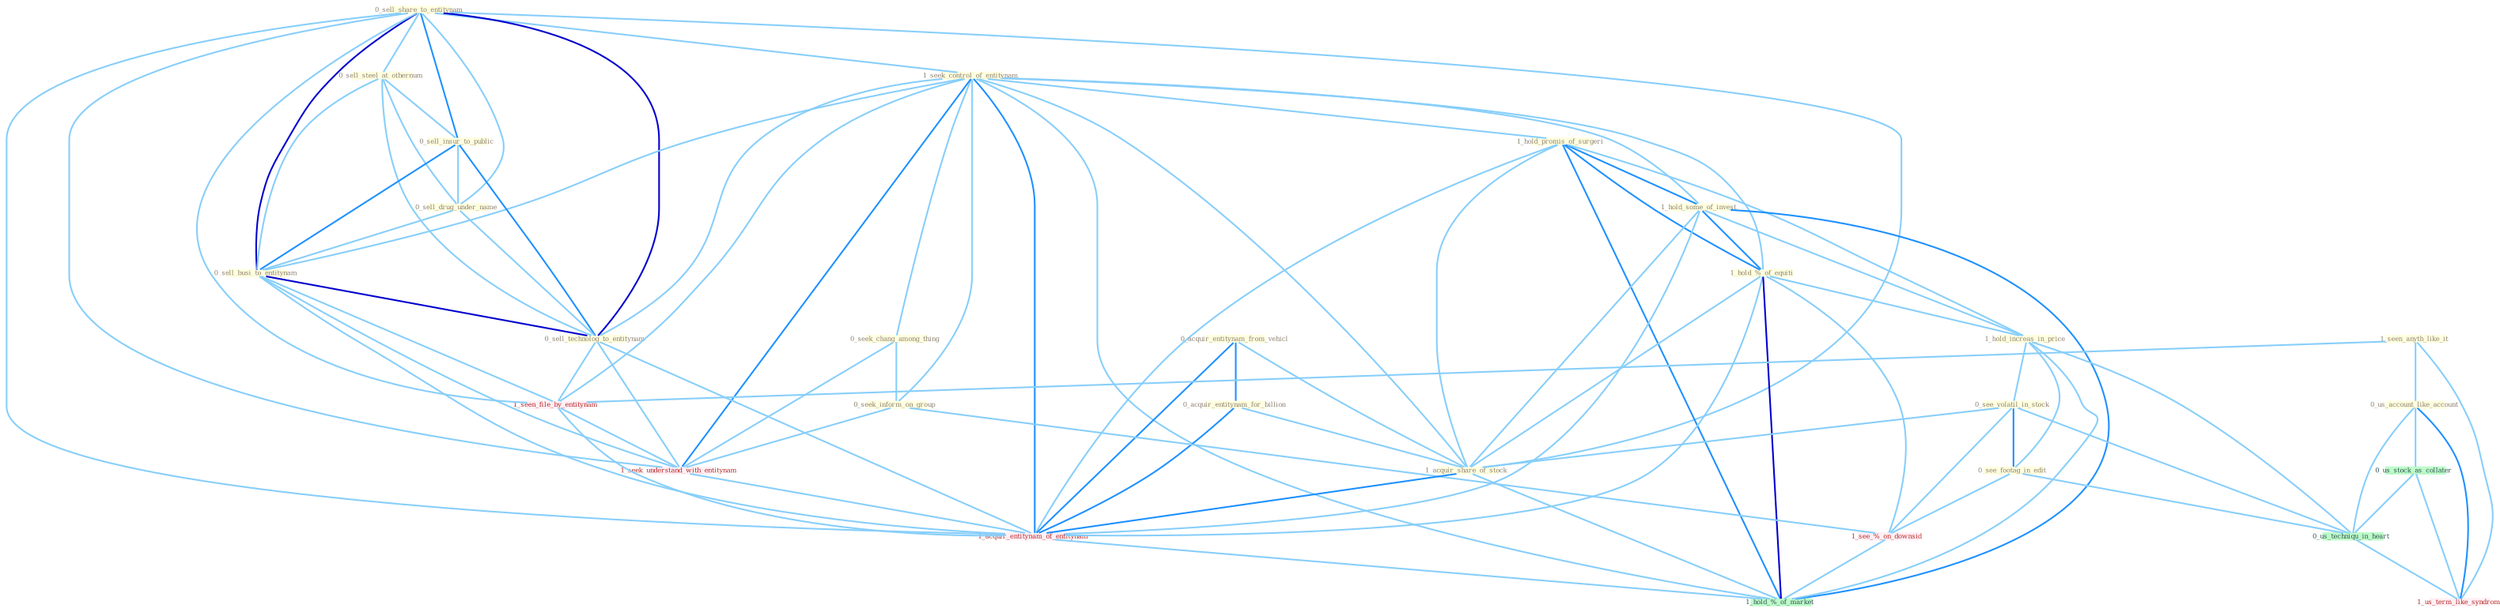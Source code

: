 Graph G{ 
    node
    [shape=polygon,style=filled,width=.5,height=.06,color="#BDFCC9",fixedsize=true,fontsize=4,
    fontcolor="#2f4f4f"];
    {node
    [color="#ffffe0", fontcolor="#8b7d6b"] "0_sell_share_to_entitynam " "1_seek_control_of_entitynam " "1_hold_promis_of_surgeri " "1_hold_some_of_invest " "0_acquir_entitynam_from_vehicl " "1_hold_%_of_equiti " "0_sell_steel_at_othernum " "1_hold_increas_in_price " "0_sell_insur_to_public " "0_acquir_entitynam_for_billion " "1_seen_anyth_like_it " "0_see_volatil_in_stock " "0_sell_drug_under_name " "0_sell_busi_to_entitynam " "0_seek_chang_among_thing " "0_seek_inform_on_group " "0_us_account_like_account " "1_acquir_share_of_stock " "0_see_footag_in_edit " "0_sell_technolog_to_entitynam "}
{node [color="#fff0f5", fontcolor="#b22222"] "1_seen_file_by_entitynam " "1_seek_understand_with_entitynam " "1_acquir_entitynam_of_entitynam " "1_see_%_on_downsid " "1_us_term_like_syndrom "}
edge [color="#B0E2FF"];

	"0_sell_share_to_entitynam " -- "1_seek_control_of_entitynam " [w="1", color="#87cefa" ];
	"0_sell_share_to_entitynam " -- "0_sell_steel_at_othernum " [w="1", color="#87cefa" ];
	"0_sell_share_to_entitynam " -- "0_sell_insur_to_public " [w="2", color="#1e90ff" , len=0.8];
	"0_sell_share_to_entitynam " -- "0_sell_drug_under_name " [w="1", color="#87cefa" ];
	"0_sell_share_to_entitynam " -- "0_sell_busi_to_entitynam " [w="3", color="#0000cd" , len=0.6];
	"0_sell_share_to_entitynam " -- "1_acquir_share_of_stock " [w="1", color="#87cefa" ];
	"0_sell_share_to_entitynam " -- "0_sell_technolog_to_entitynam " [w="3", color="#0000cd" , len=0.6];
	"0_sell_share_to_entitynam " -- "1_seen_file_by_entitynam " [w="1", color="#87cefa" ];
	"0_sell_share_to_entitynam " -- "1_seek_understand_with_entitynam " [w="1", color="#87cefa" ];
	"0_sell_share_to_entitynam " -- "1_acquir_entitynam_of_entitynam " [w="1", color="#87cefa" ];
	"1_seek_control_of_entitynam " -- "1_hold_promis_of_surgeri " [w="1", color="#87cefa" ];
	"1_seek_control_of_entitynam " -- "1_hold_some_of_invest " [w="1", color="#87cefa" ];
	"1_seek_control_of_entitynam " -- "1_hold_%_of_equiti " [w="1", color="#87cefa" ];
	"1_seek_control_of_entitynam " -- "0_sell_busi_to_entitynam " [w="1", color="#87cefa" ];
	"1_seek_control_of_entitynam " -- "0_seek_chang_among_thing " [w="1", color="#87cefa" ];
	"1_seek_control_of_entitynam " -- "0_seek_inform_on_group " [w="1", color="#87cefa" ];
	"1_seek_control_of_entitynam " -- "1_acquir_share_of_stock " [w="1", color="#87cefa" ];
	"1_seek_control_of_entitynam " -- "0_sell_technolog_to_entitynam " [w="1", color="#87cefa" ];
	"1_seek_control_of_entitynam " -- "1_seen_file_by_entitynam " [w="1", color="#87cefa" ];
	"1_seek_control_of_entitynam " -- "1_seek_understand_with_entitynam " [w="2", color="#1e90ff" , len=0.8];
	"1_seek_control_of_entitynam " -- "1_acquir_entitynam_of_entitynam " [w="2", color="#1e90ff" , len=0.8];
	"1_seek_control_of_entitynam " -- "1_hold_%_of_market " [w="1", color="#87cefa" ];
	"1_hold_promis_of_surgeri " -- "1_hold_some_of_invest " [w="2", color="#1e90ff" , len=0.8];
	"1_hold_promis_of_surgeri " -- "1_hold_%_of_equiti " [w="2", color="#1e90ff" , len=0.8];
	"1_hold_promis_of_surgeri " -- "1_hold_increas_in_price " [w="1", color="#87cefa" ];
	"1_hold_promis_of_surgeri " -- "1_acquir_share_of_stock " [w="1", color="#87cefa" ];
	"1_hold_promis_of_surgeri " -- "1_acquir_entitynam_of_entitynam " [w="1", color="#87cefa" ];
	"1_hold_promis_of_surgeri " -- "1_hold_%_of_market " [w="2", color="#1e90ff" , len=0.8];
	"1_hold_some_of_invest " -- "1_hold_%_of_equiti " [w="2", color="#1e90ff" , len=0.8];
	"1_hold_some_of_invest " -- "1_hold_increas_in_price " [w="1", color="#87cefa" ];
	"1_hold_some_of_invest " -- "1_acquir_share_of_stock " [w="1", color="#87cefa" ];
	"1_hold_some_of_invest " -- "1_acquir_entitynam_of_entitynam " [w="1", color="#87cefa" ];
	"1_hold_some_of_invest " -- "1_hold_%_of_market " [w="2", color="#1e90ff" , len=0.8];
	"0_acquir_entitynam_from_vehicl " -- "0_acquir_entitynam_for_billion " [w="2", color="#1e90ff" , len=0.8];
	"0_acquir_entitynam_from_vehicl " -- "1_acquir_share_of_stock " [w="1", color="#87cefa" ];
	"0_acquir_entitynam_from_vehicl " -- "1_acquir_entitynam_of_entitynam " [w="2", color="#1e90ff" , len=0.8];
	"1_hold_%_of_equiti " -- "1_hold_increas_in_price " [w="1", color="#87cefa" ];
	"1_hold_%_of_equiti " -- "1_acquir_share_of_stock " [w="1", color="#87cefa" ];
	"1_hold_%_of_equiti " -- "1_acquir_entitynam_of_entitynam " [w="1", color="#87cefa" ];
	"1_hold_%_of_equiti " -- "1_see_%_on_downsid " [w="1", color="#87cefa" ];
	"1_hold_%_of_equiti " -- "1_hold_%_of_market " [w="3", color="#0000cd" , len=0.6];
	"0_sell_steel_at_othernum " -- "0_sell_insur_to_public " [w="1", color="#87cefa" ];
	"0_sell_steel_at_othernum " -- "0_sell_drug_under_name " [w="1", color="#87cefa" ];
	"0_sell_steel_at_othernum " -- "0_sell_busi_to_entitynam " [w="1", color="#87cefa" ];
	"0_sell_steel_at_othernum " -- "0_sell_technolog_to_entitynam " [w="1", color="#87cefa" ];
	"1_hold_increas_in_price " -- "0_see_volatil_in_stock " [w="1", color="#87cefa" ];
	"1_hold_increas_in_price " -- "0_see_footag_in_edit " [w="1", color="#87cefa" ];
	"1_hold_increas_in_price " -- "0_us_techniqu_in_heart " [w="1", color="#87cefa" ];
	"1_hold_increas_in_price " -- "1_hold_%_of_market " [w="1", color="#87cefa" ];
	"0_sell_insur_to_public " -- "0_sell_drug_under_name " [w="1", color="#87cefa" ];
	"0_sell_insur_to_public " -- "0_sell_busi_to_entitynam " [w="2", color="#1e90ff" , len=0.8];
	"0_sell_insur_to_public " -- "0_sell_technolog_to_entitynam " [w="2", color="#1e90ff" , len=0.8];
	"0_acquir_entitynam_for_billion " -- "1_acquir_share_of_stock " [w="1", color="#87cefa" ];
	"0_acquir_entitynam_for_billion " -- "1_acquir_entitynam_of_entitynam " [w="2", color="#1e90ff" , len=0.8];
	"1_seen_anyth_like_it " -- "0_us_account_like_account " [w="1", color="#87cefa" ];
	"1_seen_anyth_like_it " -- "1_seen_file_by_entitynam " [w="1", color="#87cefa" ];
	"1_seen_anyth_like_it " -- "1_us_term_like_syndrom " [w="1", color="#87cefa" ];
	"0_see_volatil_in_stock " -- "1_acquir_share_of_stock " [w="1", color="#87cefa" ];
	"0_see_volatil_in_stock " -- "0_see_footag_in_edit " [w="2", color="#1e90ff" , len=0.8];
	"0_see_volatil_in_stock " -- "0_us_techniqu_in_heart " [w="1", color="#87cefa" ];
	"0_see_volatil_in_stock " -- "1_see_%_on_downsid " [w="1", color="#87cefa" ];
	"0_sell_drug_under_name " -- "0_sell_busi_to_entitynam " [w="1", color="#87cefa" ];
	"0_sell_drug_under_name " -- "0_sell_technolog_to_entitynam " [w="1", color="#87cefa" ];
	"0_sell_busi_to_entitynam " -- "0_sell_technolog_to_entitynam " [w="3", color="#0000cd" , len=0.6];
	"0_sell_busi_to_entitynam " -- "1_seen_file_by_entitynam " [w="1", color="#87cefa" ];
	"0_sell_busi_to_entitynam " -- "1_seek_understand_with_entitynam " [w="1", color="#87cefa" ];
	"0_sell_busi_to_entitynam " -- "1_acquir_entitynam_of_entitynam " [w="1", color="#87cefa" ];
	"0_seek_chang_among_thing " -- "0_seek_inform_on_group " [w="1", color="#87cefa" ];
	"0_seek_chang_among_thing " -- "1_seek_understand_with_entitynam " [w="1", color="#87cefa" ];
	"0_seek_inform_on_group " -- "1_seek_understand_with_entitynam " [w="1", color="#87cefa" ];
	"0_seek_inform_on_group " -- "1_see_%_on_downsid " [w="1", color="#87cefa" ];
	"0_us_account_like_account " -- "0_us_stock_as_collater " [w="1", color="#87cefa" ];
	"0_us_account_like_account " -- "0_us_techniqu_in_heart " [w="1", color="#87cefa" ];
	"0_us_account_like_account " -- "1_us_term_like_syndrom " [w="2", color="#1e90ff" , len=0.8];
	"1_acquir_share_of_stock " -- "1_acquir_entitynam_of_entitynam " [w="2", color="#1e90ff" , len=0.8];
	"1_acquir_share_of_stock " -- "1_hold_%_of_market " [w="1", color="#87cefa" ];
	"0_see_footag_in_edit " -- "0_us_techniqu_in_heart " [w="1", color="#87cefa" ];
	"0_see_footag_in_edit " -- "1_see_%_on_downsid " [w="1", color="#87cefa" ];
	"0_sell_technolog_to_entitynam " -- "1_seen_file_by_entitynam " [w="1", color="#87cefa" ];
	"0_sell_technolog_to_entitynam " -- "1_seek_understand_with_entitynam " [w="1", color="#87cefa" ];
	"0_sell_technolog_to_entitynam " -- "1_acquir_entitynam_of_entitynam " [w="1", color="#87cefa" ];
	"1_seen_file_by_entitynam " -- "1_seek_understand_with_entitynam " [w="1", color="#87cefa" ];
	"1_seen_file_by_entitynam " -- "1_acquir_entitynam_of_entitynam " [w="1", color="#87cefa" ];
	"0_us_stock_as_collater " -- "0_us_techniqu_in_heart " [w="1", color="#87cefa" ];
	"0_us_stock_as_collater " -- "1_us_term_like_syndrom " [w="1", color="#87cefa" ];
	"1_seek_understand_with_entitynam " -- "1_acquir_entitynam_of_entitynam " [w="1", color="#87cefa" ];
	"1_acquir_entitynam_of_entitynam " -- "1_hold_%_of_market " [w="1", color="#87cefa" ];
	"0_us_techniqu_in_heart " -- "1_us_term_like_syndrom " [w="1", color="#87cefa" ];
	"1_see_%_on_downsid " -- "1_hold_%_of_market " [w="1", color="#87cefa" ];
}